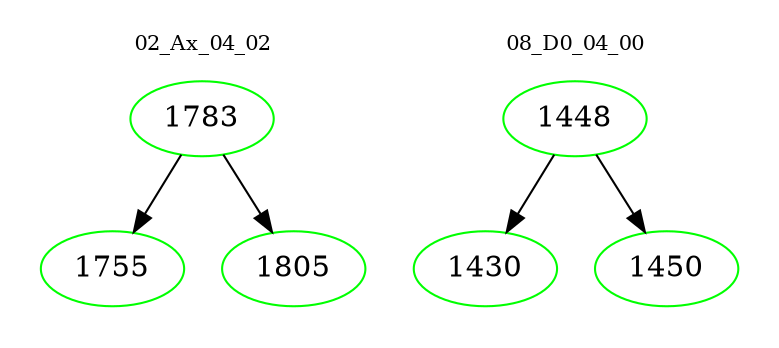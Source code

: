 digraph{
subgraph cluster_0 {
color = white
label = "02_Ax_04_02";
fontsize=10;
T0_1783 [label="1783", color="green"]
T0_1783 -> T0_1755 [color="black"]
T0_1755 [label="1755", color="green"]
T0_1783 -> T0_1805 [color="black"]
T0_1805 [label="1805", color="green"]
}
subgraph cluster_1 {
color = white
label = "08_D0_04_00";
fontsize=10;
T1_1448 [label="1448", color="green"]
T1_1448 -> T1_1430 [color="black"]
T1_1430 [label="1430", color="green"]
T1_1448 -> T1_1450 [color="black"]
T1_1450 [label="1450", color="green"]
}
}
